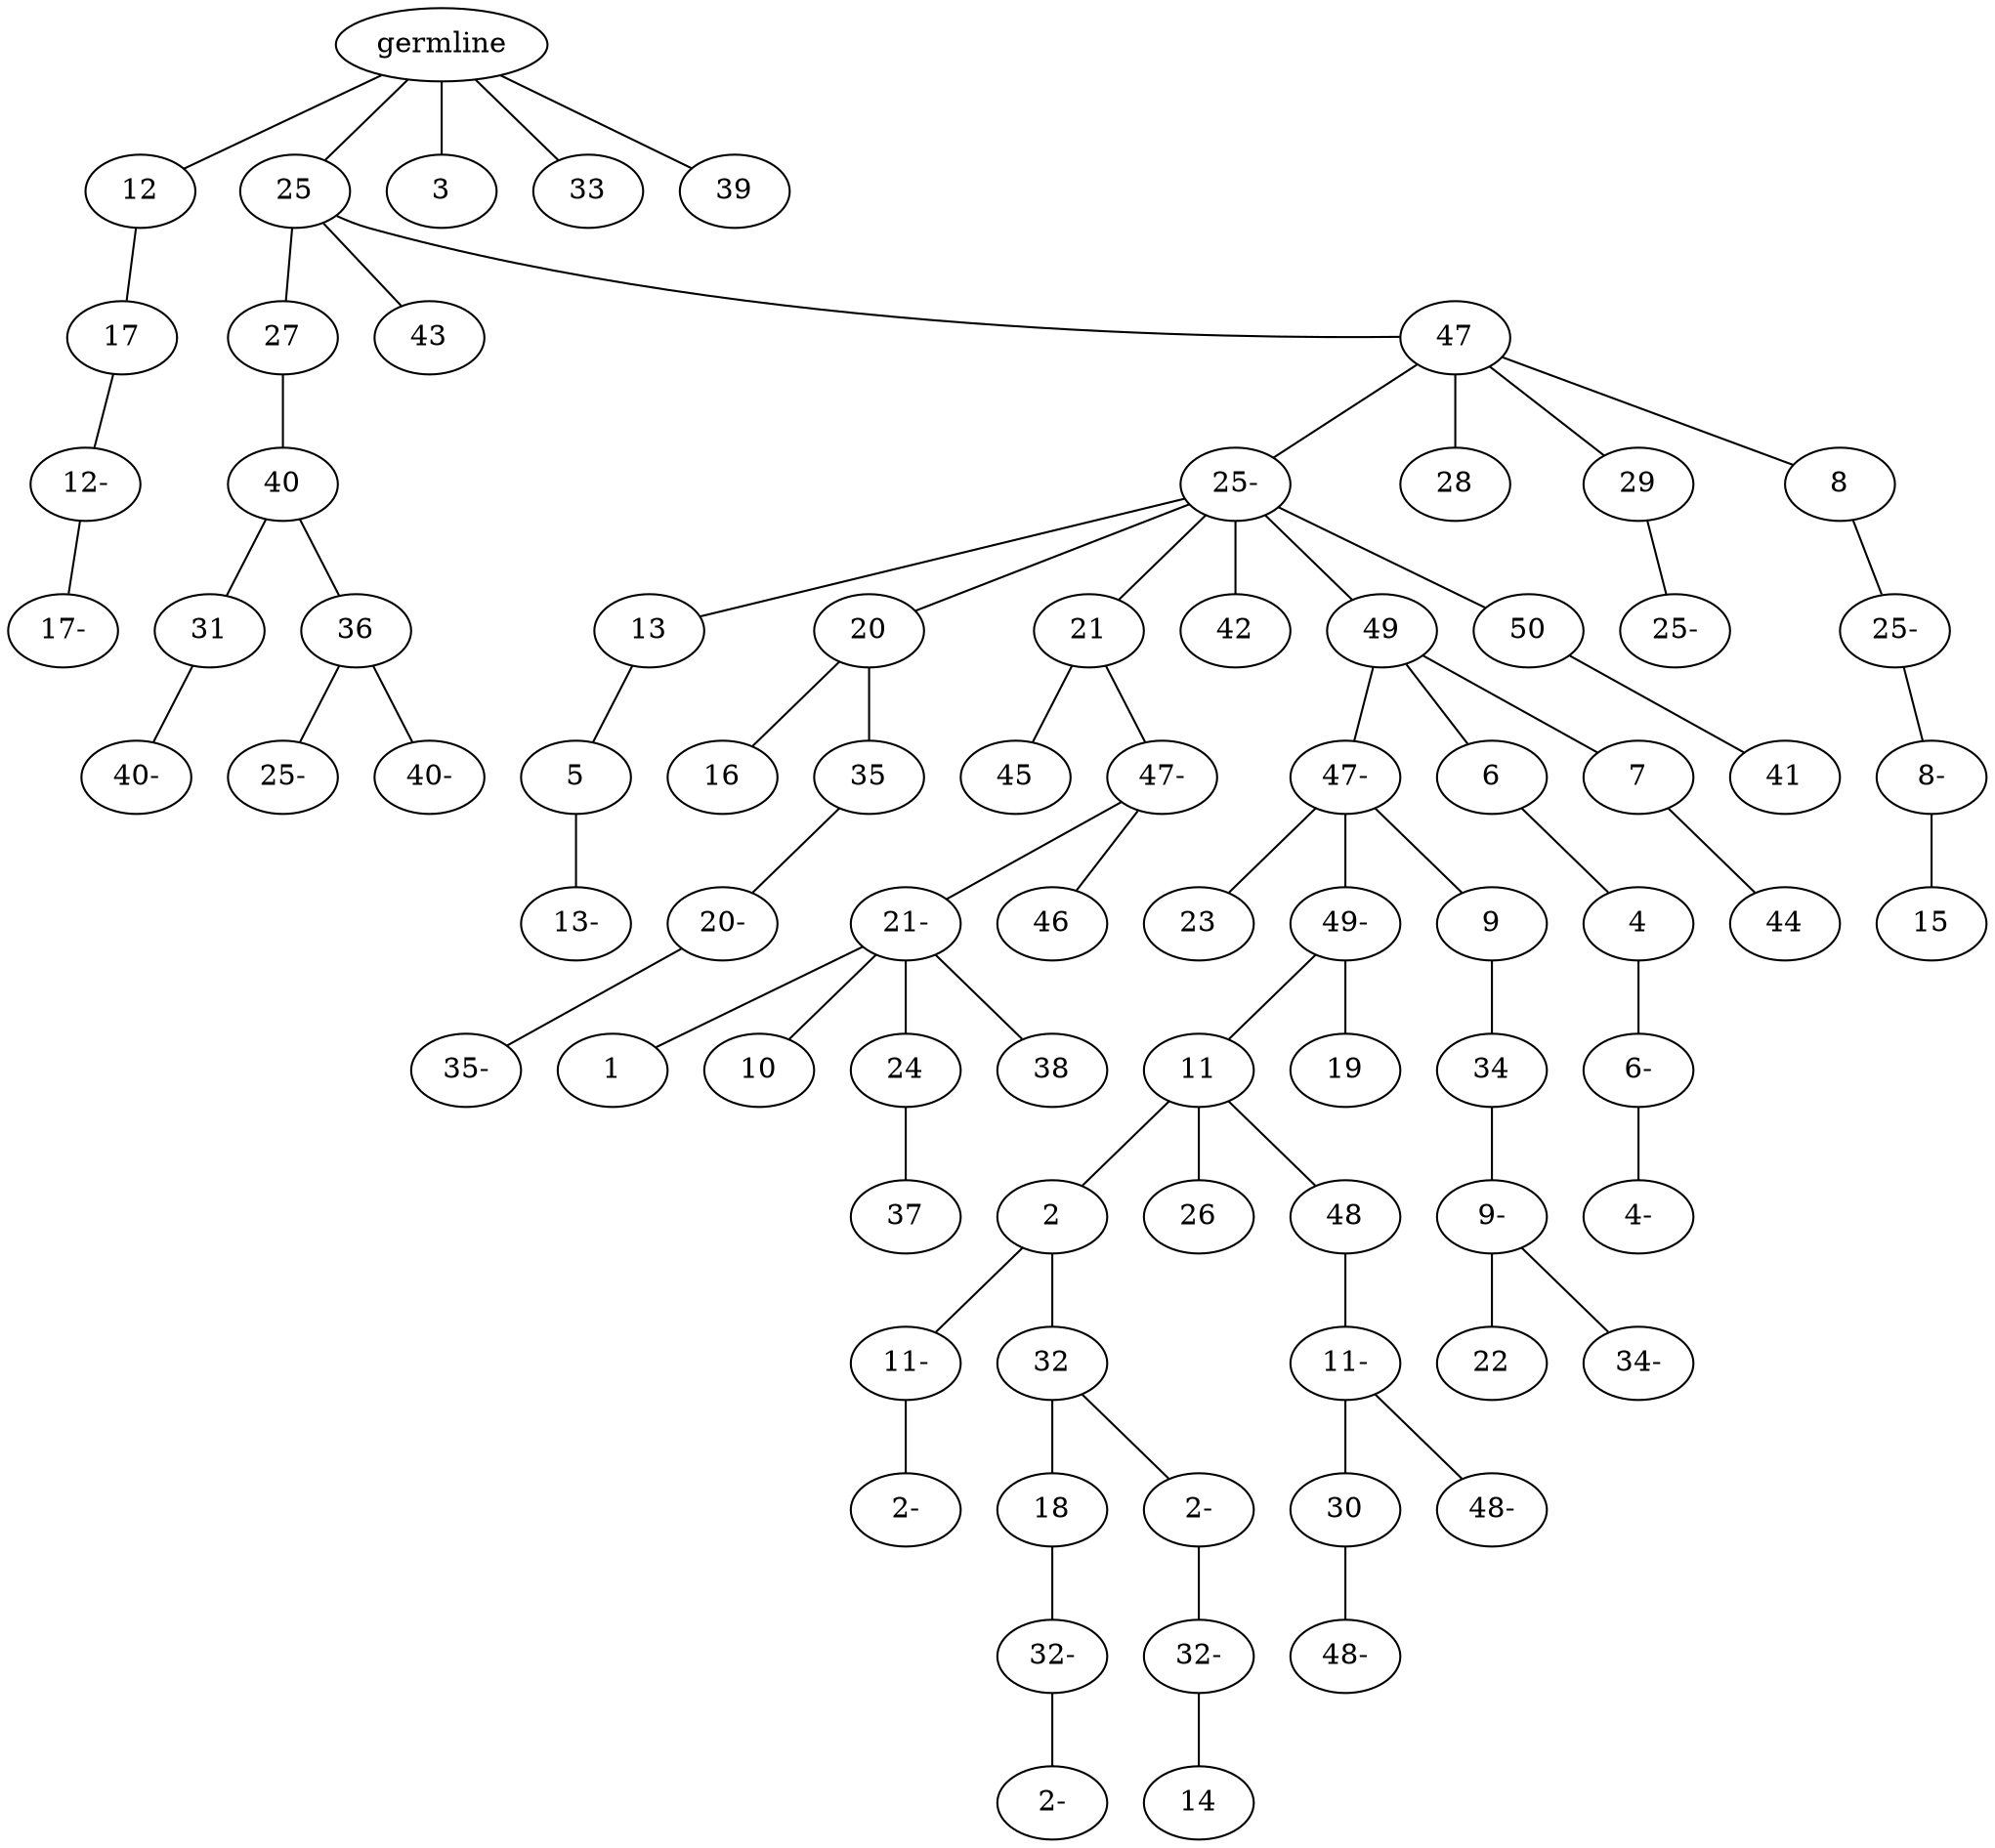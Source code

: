 graph tree {
    "139823680405616" [label="germline"];
    "139823680542272" [label="12"];
    "139823680526176" [label="17"];
    "139823680536336" [label="12-"];
    "139823680533744" [label="17-"];
    "139823680070032" [label="25"];
    "139823680534704" [label="27"];
    "139823680597584" [label="40"];
    "139823680597056" [label="31"];
    "139823680597920" [label="40-"];
    "139823680597536" [label="36"];
    "139823680533840" [label="25-"];
    "139823680595808" [label="40-"];
    "139823680533312" [label="43"];
    "139823680534080" [label="47"];
    "139823680597824" [label="25-"];
    "139823680629056" [label="13"];
    "139823680629584" [label="5"];
    "139823680629392" [label="13-"];
    "139823680628816" [label="20"];
    "139823680626992" [label="16"];
    "139823680629872" [label="35"];
    "139823680628624" [label="20-"];
    "139823680615184" [label="35-"];
    "139823680627616" [label="21"];
    "139823680627328" [label="45"];
    "139823680616144" [label="47-"];
    "139823680617104" [label="21-"];
    "139823680617056" [label="1"];
    "139823680616672" [label="10"];
    "139823680617440" [label="24"];
    "139823680617248" [label="37"];
    "139823680618112" [label="38"];
    "139823680615280" [label="46"];
    "139823680628096" [label="42"];
    "139823680628432" [label="49"];
    "139823680616000" [label="47-"];
    "139823680617728" [label="23"];
    "139823680646832" [label="49-"];
    "139823680646208" [label="11"];
    "139823680644864" [label="2"];
    "139823680646400" [label="11-"];
    "139823680464784" [label="2-"];
    "139823680645728" [label="32"];
    "139823680465504" [label="18"];
    "139823680464352" [label="32-"];
    "139823680463152" [label="2-"];
    "139823680466368" [label="2-"];
    "139823680466176" [label="32-"];
    "139823680463440" [label="14"];
    "139823680645200" [label="26"];
    "139823680643856" [label="48"];
    "139823680465696" [label="11-"];
    "139823680465840" [label="30"];
    "139823680598656" [label="48-"];
    "139823680465936" [label="48-"];
    "139823680646304" [label="19"];
    "139823680646976" [label="9"];
    "139823680646640" [label="34"];
    "139823680463776" [label="9-"];
    "139823680602064" [label="22"];
    "139823680598608" [label="34-"];
    "139823680616240" [label="6"];
    "139823680645392" [label="4"];
    "139823680645824" [label="6-"];
    "139823680601488" [label="4-"];
    "139823680614656" [label="7"];
    "139823680644480" [label="44"];
    "139823680630064" [label="50"];
    "139823680616624" [label="41"];
    "139823680596672" [label="28"];
    "139823680614944" [label="29"];
    "139823680597392" [label="25-"];
    "139823680617920" [label="8"];
    "139823680600912" [label="25-"];
    "139823680599232" [label="8-"];
    "139823680599472" [label="15"];
    "139823680073536" [label="3"];
    "139823680526704" [label="33"];
    "139823680627088" [label="39"];
    "139823680405616" -- "139823680542272";
    "139823680405616" -- "139823680070032";
    "139823680405616" -- "139823680073536";
    "139823680405616" -- "139823680526704";
    "139823680405616" -- "139823680627088";
    "139823680542272" -- "139823680526176";
    "139823680526176" -- "139823680536336";
    "139823680536336" -- "139823680533744";
    "139823680070032" -- "139823680534704";
    "139823680070032" -- "139823680533312";
    "139823680070032" -- "139823680534080";
    "139823680534704" -- "139823680597584";
    "139823680597584" -- "139823680597056";
    "139823680597584" -- "139823680597536";
    "139823680597056" -- "139823680597920";
    "139823680597536" -- "139823680533840";
    "139823680597536" -- "139823680595808";
    "139823680534080" -- "139823680597824";
    "139823680534080" -- "139823680596672";
    "139823680534080" -- "139823680614944";
    "139823680534080" -- "139823680617920";
    "139823680597824" -- "139823680629056";
    "139823680597824" -- "139823680628816";
    "139823680597824" -- "139823680627616";
    "139823680597824" -- "139823680628096";
    "139823680597824" -- "139823680628432";
    "139823680597824" -- "139823680630064";
    "139823680629056" -- "139823680629584";
    "139823680629584" -- "139823680629392";
    "139823680628816" -- "139823680626992";
    "139823680628816" -- "139823680629872";
    "139823680629872" -- "139823680628624";
    "139823680628624" -- "139823680615184";
    "139823680627616" -- "139823680627328";
    "139823680627616" -- "139823680616144";
    "139823680616144" -- "139823680617104";
    "139823680616144" -- "139823680615280";
    "139823680617104" -- "139823680617056";
    "139823680617104" -- "139823680616672";
    "139823680617104" -- "139823680617440";
    "139823680617104" -- "139823680618112";
    "139823680617440" -- "139823680617248";
    "139823680628432" -- "139823680616000";
    "139823680628432" -- "139823680616240";
    "139823680628432" -- "139823680614656";
    "139823680616000" -- "139823680617728";
    "139823680616000" -- "139823680646832";
    "139823680616000" -- "139823680646976";
    "139823680646832" -- "139823680646208";
    "139823680646832" -- "139823680646304";
    "139823680646208" -- "139823680644864";
    "139823680646208" -- "139823680645200";
    "139823680646208" -- "139823680643856";
    "139823680644864" -- "139823680646400";
    "139823680644864" -- "139823680645728";
    "139823680646400" -- "139823680464784";
    "139823680645728" -- "139823680465504";
    "139823680645728" -- "139823680466368";
    "139823680465504" -- "139823680464352";
    "139823680464352" -- "139823680463152";
    "139823680466368" -- "139823680466176";
    "139823680466176" -- "139823680463440";
    "139823680643856" -- "139823680465696";
    "139823680465696" -- "139823680465840";
    "139823680465696" -- "139823680465936";
    "139823680465840" -- "139823680598656";
    "139823680646976" -- "139823680646640";
    "139823680646640" -- "139823680463776";
    "139823680463776" -- "139823680602064";
    "139823680463776" -- "139823680598608";
    "139823680616240" -- "139823680645392";
    "139823680645392" -- "139823680645824";
    "139823680645824" -- "139823680601488";
    "139823680614656" -- "139823680644480";
    "139823680630064" -- "139823680616624";
    "139823680614944" -- "139823680597392";
    "139823680617920" -- "139823680600912";
    "139823680600912" -- "139823680599232";
    "139823680599232" -- "139823680599472";
}
